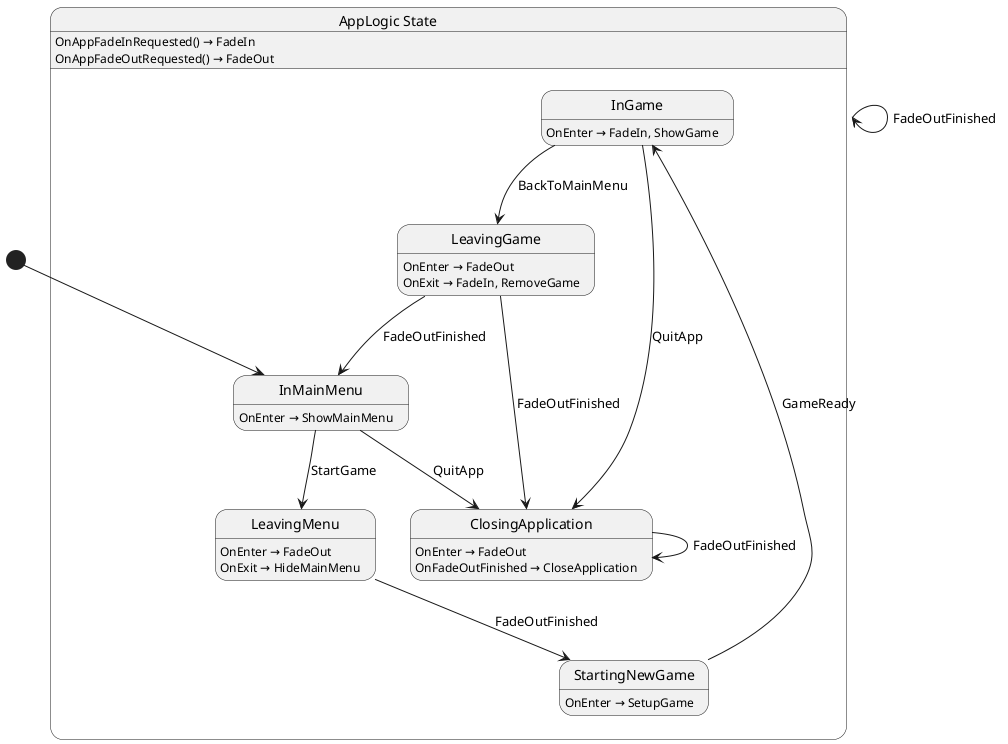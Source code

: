 @startuml AppLogic
state "AppLogic State" as Nevergreen_AppLogic_State {
  state "ClosingApplication" as Nevergreen_AppLogic_State_ClosingApplication
  state "InGame" as Nevergreen_AppLogic_State_InGame
  state "InMainMenu" as Nevergreen_AppLogic_State_InMainMenu
  state "LeavingGame" as Nevergreen_AppLogic_State_LeavingGame
  state "LeavingMenu" as Nevergreen_AppLogic_State_LeavingMenu
  state "StartingNewGame" as Nevergreen_AppLogic_State_StartingNewGame
}

Nevergreen_AppLogic_State --> Nevergreen_AppLogic_State : FadeOutFinished
Nevergreen_AppLogic_State_ClosingApplication --> Nevergreen_AppLogic_State_ClosingApplication : FadeOutFinished
Nevergreen_AppLogic_State_InGame --> Nevergreen_AppLogic_State_ClosingApplication : QuitApp
Nevergreen_AppLogic_State_InGame --> Nevergreen_AppLogic_State_LeavingGame : BackToMainMenu
Nevergreen_AppLogic_State_InMainMenu --> Nevergreen_AppLogic_State_ClosingApplication : QuitApp
Nevergreen_AppLogic_State_InMainMenu --> Nevergreen_AppLogic_State_LeavingMenu : StartGame
Nevergreen_AppLogic_State_LeavingGame --> Nevergreen_AppLogic_State_ClosingApplication : FadeOutFinished
Nevergreen_AppLogic_State_LeavingGame --> Nevergreen_AppLogic_State_InMainMenu : FadeOutFinished
Nevergreen_AppLogic_State_LeavingMenu --> Nevergreen_AppLogic_State_StartingNewGame : FadeOutFinished
Nevergreen_AppLogic_State_StartingNewGame --> Nevergreen_AppLogic_State_InGame : GameReady

Nevergreen_AppLogic_State : OnAppFadeInRequested() → FadeIn
Nevergreen_AppLogic_State : OnAppFadeOutRequested() → FadeOut
Nevergreen_AppLogic_State_ClosingApplication : OnEnter → FadeOut
Nevergreen_AppLogic_State_ClosingApplication : OnFadeOutFinished → CloseApplication
Nevergreen_AppLogic_State_InGame : OnEnter → FadeIn, ShowGame
Nevergreen_AppLogic_State_InMainMenu : OnEnter → ShowMainMenu
Nevergreen_AppLogic_State_LeavingGame : OnEnter → FadeOut
Nevergreen_AppLogic_State_LeavingGame : OnExit → FadeIn, RemoveGame
Nevergreen_AppLogic_State_LeavingMenu : OnEnter → FadeOut
Nevergreen_AppLogic_State_LeavingMenu : OnExit → HideMainMenu
Nevergreen_AppLogic_State_StartingNewGame : OnEnter → SetupGame

[*] --> Nevergreen_AppLogic_State_InMainMenu
@enduml